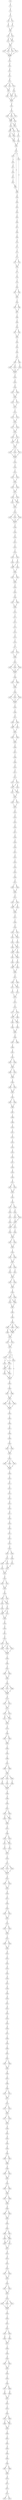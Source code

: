 strict digraph  {
	S0 -> S1 [ label = C ];
	S1 -> S2 [ label = G ];
	S2 -> S3 [ label = A ];
	S3 -> S4 [ label = C ];
	S3 -> S5 [ label = T ];
	S4 -> S6 [ label = A ];
	S5 -> S7 [ label = G ];
	S6 -> S8 [ label = G ];
	S7 -> S8 [ label = G ];
	S8 -> S9 [ label = A ];
	S8 -> S10 [ label = G ];
	S9 -> S11 [ label = C ];
	S9 -> S12 [ label = A ];
	S10 -> S11 [ label = C ];
	S11 -> S13 [ label = A ];
	S12 -> S13 [ label = A ];
	S13 -> S14 [ label = C ];
	S13 -> S15 [ label = T ];
	S13 -> S16 [ label = A ];
	S13 -> S17 [ label = G ];
	S14 -> S18 [ label = T ];
	S15 -> S18 [ label = T ];
	S16 -> S18 [ label = T ];
	S17 -> S18 [ label = T ];
	S18 -> S19 [ label = G ];
	S19 -> S20 [ label = G ];
	S20 -> S21 [ label = A ];
	S21 -> S22 [ label = A ];
	S22 -> S23 [ label = G ];
	S23 -> S24 [ label = C ];
	S23 -> S25 [ label = T ];
	S23 -> S26 [ label = A ];
	S24 -> S27 [ label = C ];
	S25 -> S28 [ label = A ];
	S26 -> S27 [ label = C ];
	S27 -> S29 [ label = A ];
	S27 -> S30 [ label = C ];
	S28 -> S30 [ label = C ];
	S28 -> S31 [ label = T ];
	S29 -> S32 [ label = T ];
	S30 -> S32 [ label = T ];
	S31 -> S32 [ label = T ];
	S32 -> S33 [ label = G ];
	S33 -> S34 [ label = C ];
	S34 -> S35 [ label = T ];
	S34 -> S36 [ label = A ];
	S34 -> S37 [ label = C ];
	S35 -> S38 [ label = T ];
	S36 -> S39 [ label = C ];
	S36 -> S38 [ label = T ];
	S37 -> S38 [ label = T ];
	S38 -> S40 [ label = G ];
	S38 -> S41 [ label = A ];
	S39 -> S41 [ label = A ];
	S40 -> S42 [ label = G ];
	S40 -> S43 [ label = A ];
	S41 -> S43 [ label = A ];
	S41 -> S44 [ label = C ];
	S42 -> S45 [ label = T ];
	S43 -> S45 [ label = T ];
	S43 -> S46 [ label = A ];
	S44 -> S47 [ label = C ];
	S45 -> S48 [ label = G ];
	S46 -> S48 [ label = G ];
	S47 -> S49 [ label = C ];
	S48 -> S50 [ label = G ];
	S49 -> S50 [ label = G ];
	S50 -> S51 [ label = A ];
	S51 -> S52 [ label = A ];
	S51 -> S53 [ label = A ];
	S51 -> S54 [ label = C ];
	S52 -> S55 [ label = G ];
	S53 -> S56 [ label = G ];
	S54 -> S56 [ label = G ];
	S55 -> S57 [ label = A ];
	S56 -> S58 [ label = A ];
	S57 -> S59 [ label = T ];
	S58 -> S60 [ label = T ];
	S59 -> S61 [ label = A ];
	S60 -> S62 [ label = T ];
	S61 -> S63 [ label = C ];
	S62 -> S64 [ label = A ];
	S63 -> S53 [ label = A ];
	S64 -> S65 [ label = C ];
	S65 -> S66 [ label = C ];
	S66 -> S67 [ label = C ];
	S67 -> S68 [ label = A ];
	S68 -> S69 [ label = C ];
	S69 -> S70 [ label = G ];
	S70 -> S71 [ label = A ];
	S71 -> S72 [ label = T ];
	S72 -> S73 [ label = G ];
	S73 -> S74 [ label = T ];
	S73 -> S75 [ label = C ];
	S74 -> S76 [ label = A ];
	S75 -> S76 [ label = A ];
	S76 -> S77 [ label = T ];
	S77 -> S78 [ label = C ];
	S78 -> S79 [ label = T ];
	S79 -> S80 [ label = T ];
	S80 -> S81 [ label = C ];
	S80 -> S82 [ label = T ];
	S81 -> S83 [ label = C ];
	S82 -> S83 [ label = C ];
	S83 -> S84 [ label = C ];
	S84 -> S85 [ label = C ];
	S84 -> S86 [ label = T ];
	S85 -> S87 [ label = T ];
	S86 -> S87 [ label = T ];
	S87 -> S88 [ label = T ];
	S88 -> S89 [ label = C ];
	S89 -> S90 [ label = A ];
	S90 -> S91 [ label = T ];
	S90 -> S92 [ label = A ];
	S91 -> S93 [ label = C ];
	S92 -> S93 [ label = C ];
	S93 -> S94 [ label = T ];
	S94 -> S95 [ label = A ];
	S95 -> S96 [ label = T ];
	S96 -> S97 [ label = C ];
	S97 -> S98 [ label = G ];
	S97 -> S99 [ label = A ];
	S98 -> S100 [ label = G ];
	S98 -> S101 [ label = A ];
	S99 -> S102 [ label = T ];
	S100 -> S103 [ label = G ];
	S101 -> S103 [ label = G ];
	S102 -> S103 [ label = G ];
	S103 -> S104 [ label = G ];
	S104 -> S105 [ label = A ];
	S105 -> S106 [ label = A ];
	S106 -> S107 [ label = A ];
	S106 -> S108 [ label = G ];
	S107 -> S109 [ label = G ];
	S108 -> S109 [ label = G ];
	S109 -> S110 [ label = T ];
	S109 -> S111 [ label = G ];
	S110 -> S112 [ label = C ];
	S111 -> S112 [ label = C ];
	S112 -> S113 [ label = C ];
	S113 -> S114 [ label = T ];
	S113 -> S115 [ label = C ];
	S114 -> S116 [ label = A ];
	S115 -> S116 [ label = A ];
	S116 -> S117 [ label = C ];
	S116 -> S118 [ label = T ];
	S117 -> S119 [ label = A ];
	S118 -> S119 [ label = A ];
	S119 -> S120 [ label = G ];
	S119 -> S121 [ label = A ];
	S120 -> S122 [ label = C ];
	S121 -> S122 [ label = C ];
	S121 -> S123 [ label = G ];
	S122 -> S124 [ label = A ];
	S123 -> S124 [ label = A ];
	S124 -> S125 [ label = A ];
	S124 -> S126 [ label = G ];
	S124 -> S127 [ label = C ];
	S125 -> S128 [ label = C ];
	S126 -> S128 [ label = C ];
	S127 -> S128 [ label = C ];
	S128 -> S129 [ label = T ];
	S129 -> S130 [ label = G ];
	S130 -> S131 [ label = C ];
	S131 -> S132 [ label = A ];
	S131 -> S133 [ label = G ];
	S132 -> S134 [ label = T ];
	S133 -> S134 [ label = T ];
	S134 -> S135 [ label = C ];
	S134 -> S136 [ label = A ];
	S135 -> S137 [ label = A ];
	S136 -> S137 [ label = A ];
	S137 -> S138 [ label = C ];
	S137 -> S139 [ label = T ];
	S138 -> S140 [ label = G ];
	S138 -> S141 [ label = A ];
	S139 -> S140 [ label = G ];
	S140 -> S142 [ label = G ];
	S141 -> S142 [ label = G ];
	S142 -> S143 [ label = A ];
	S143 -> S144 [ label = A ];
	S143 -> S145 [ label = C ];
	S143 -> S146 [ label = G ];
	S144 -> S147 [ label = G ];
	S145 -> S147 [ label = G ];
	S146 -> S147 [ label = G ];
	S147 -> S148 [ label = G ];
	S148 -> S149 [ label = C ];
	S149 -> S150 [ label = A ];
	S150 -> S151 [ label = G ];
	S151 -> S152 [ label = C ];
	S152 -> S153 [ label = T ];
	S153 -> S154 [ label = T ];
	S153 -> S155 [ label = G ];
	S154 -> S156 [ label = C ];
	S155 -> S157 [ label = G ];
	S156 -> S158 [ label = T ];
	S157 -> S159 [ label = C ];
	S157 -> S158 [ label = T ];
	S158 -> S160 [ label = T ];
	S159 -> S160 [ label = T ];
	S160 -> S161 [ label = T ];
	S160 -> S162 [ label = G ];
	S161 -> S163 [ label = G ];
	S162 -> S163 [ label = G ];
	S163 -> S164 [ label = G ];
	S164 -> S165 [ label = A ];
	S165 -> S166 [ label = A ];
	S166 -> S167 [ label = A ];
	S166 -> S168 [ label = G ];
	S167 -> S169 [ label = G ];
	S168 -> S169 [ label = G ];
	S169 -> S170 [ label = C ];
	S170 -> S171 [ label = T ];
	S171 -> S172 [ label = G ];
	S172 -> S173 [ label = T ];
	S173 -> S174 [ label = G ];
	S174 -> S175 [ label = G ];
	S175 -> S176 [ label = T ];
	S176 -> S177 [ label = G ];
	S177 -> S178 [ label = C ];
	S177 -> S179 [ label = T ];
	S178 -> S180 [ label = T ];
	S179 -> S180 [ label = T ];
	S180 -> S181 [ label = C ];
	S181 -> S182 [ label = A ];
	S181 -> S183 [ label = G ];
	S181 -> S184 [ label = T ];
	S182 -> S185 [ label = G ];
	S183 -> S185 [ label = G ];
	S184 -> S185 [ label = G ];
	S185 -> S186 [ label = T ];
	S186 -> S187 [ label = C ];
	S186 -> S188 [ label = G ];
	S187 -> S189 [ label = A ];
	S188 -> S189 [ label = A ];
	S189 -> S190 [ label = C ];
	S190 -> S191 [ label = C ];
	S190 -> S192 [ label = G ];
	S190 -> S193 [ label = T ];
	S191 -> S194 [ label = T ];
	S192 -> S194 [ label = T ];
	S193 -> S194 [ label = T ];
	S194 -> S195 [ label = C ];
	S195 -> S196 [ label = C ];
	S196 -> S197 [ label = A ];
	S197 -> S198 [ label = A ];
	S197 -> S199 [ label = G ];
	S198 -> S200 [ label = T ];
	S199 -> S200 [ label = T ];
	S199 -> S201 [ label = C ];
	S200 -> S202 [ label = T ];
	S201 -> S202 [ label = T ];
	S202 -> S203 [ label = A ];
	S202 -> S204 [ label = T ];
	S203 -> S205 [ label = T ];
	S204 -> S205 [ label = T ];
	S205 -> S206 [ label = G ];
	S206 -> S207 [ label = A ];
	S207 -> S208 [ label = T ];
	S208 -> S209 [ label = G ];
	S209 -> S210 [ label = A ];
	S210 -> S211 [ label = G ];
	S211 -> S212 [ label = A ];
	S212 -> S213 [ label = T ];
	S212 -> S214 [ label = A ];
	S213 -> S215 [ label = G ];
	S214 -> S216 [ label = A ];
	S214 -> S215 [ label = G ];
	S215 -> S217 [ label = A ];
	S215 -> S218 [ label = C ];
	S216 -> S218 [ label = C ];
	S217 -> S219 [ label = A ];
	S218 -> S219 [ label = A ];
	S219 -> S220 [ label = G ];
	S219 -> S221 [ label = A ];
	S220 -> S222 [ label = C ];
	S221 -> S222 [ label = C ];
	S222 -> S223 [ label = A ];
	S223 -> S224 [ label = G ];
	S224 -> S225 [ label = T ];
	S225 -> S226 [ label = G ];
	S226 -> S227 [ label = G ];
	S227 -> S228 [ label = A ];
	S228 -> S229 [ label = A ];
	S229 -> S230 [ label = A ];
	S230 -> S231 [ label = T ];
	S231 -> S232 [ label = A ];
	S232 -> S233 [ label = C ];
	S233 -> S234 [ label = T ];
	S234 -> S235 [ label = G ];
	S235 -> S236 [ label = T ];
	S236 -> S237 [ label = G ];
	S237 -> S238 [ label = C ];
	S237 -> S239 [ label = A ];
	S238 -> S240 [ label = A ];
	S239 -> S240 [ label = A ];
	S240 -> S241 [ label = A ];
	S241 -> S242 [ label = T ];
	S241 -> S243 [ label = C ];
	S242 -> S244 [ label = C ];
	S243 -> S245 [ label = A ];
	S243 -> S244 [ label = C ];
	S244 -> S246 [ label = A ];
	S245 -> S246 [ label = A ];
	S246 -> S247 [ label = A ];
	S247 -> S248 [ label = T ];
	S248 -> S249 [ label = G ];
	S249 -> S250 [ label = A ];
	S249 -> S251 [ label = G ];
	S250 -> S252 [ label = G ];
	S250 -> S253 [ label = A ];
	S251 -> S253 [ label = A ];
	S252 -> S254 [ label = T ];
	S253 -> S255 [ label = C ];
	S254 -> S256 [ label = T ];
	S254 -> S257 [ label = A ];
	S255 -> S257 [ label = A ];
	S256 -> S258 [ label = C ];
	S257 -> S258 [ label = C ];
	S257 -> S259 [ label = T ];
	S258 -> S260 [ label = G ];
	S258 -> S261 [ label = C ];
	S259 -> S260 [ label = G ];
	S260 -> S262 [ label = G ];
	S261 -> S263 [ label = A ];
	S262 -> S264 [ label = G ];
	S262 -> S265 [ label = A ];
	S263 -> S265 [ label = A ];
	S264 -> S266 [ label = G ];
	S265 -> S266 [ label = G ];
	S266 -> S267 [ label = G ];
	S267 -> S268 [ label = G ];
	S267 -> S269 [ label = A ];
	S268 -> S270 [ label = A ];
	S268 -> S271 [ label = T ];
	S269 -> S270 [ label = A ];
	S270 -> S272 [ label = A ];
	S271 -> S273 [ label = C ];
	S272 -> S274 [ label = T ];
	S273 -> S274 [ label = T ];
	S274 -> S275 [ label = T ];
	S275 -> S276 [ label = C ];
	S276 -> S277 [ label = C ];
	S276 -> S278 [ label = T ];
	S277 -> S279 [ label = C ];
	S278 -> S279 [ label = C ];
	S278 -> S280 [ label = T ];
	S279 -> S281 [ label = T ];
	S279 -> S282 [ label = A ];
	S280 -> S281 [ label = T ];
	S281 -> S283 [ label = C ];
	S282 -> S284 [ label = G ];
	S283 -> S285 [ label = A ];
	S284 -> S285 [ label = A ];
	S285 -> S286 [ label = G ];
	S286 -> S287 [ label = C ];
	S286 -> S288 [ label = A ];
	S287 -> S289 [ label = A ];
	S289 -> S291 [ label = A ];
	S291 -> S292 [ label = G ];
	S292 -> S293 [ label = T ];
	S292 -> S294 [ label = C ];
	S293 -> S295 [ label = C ];
	S294 -> S295 [ label = C ];
	S295 -> S296 [ label = C ];
	S295 -> S297 [ label = A ];
	S296 -> S298 [ label = T ];
	S297 -> S298 [ label = T ];
	S298 -> S299 [ label = G ];
	S299 -> S300 [ label = C ];
	S299 -> S301 [ label = T ];
	S300 -> S302 [ label = A ];
	S301 -> S302 [ label = A ];
	S302 -> S303 [ label = T ];
	S303 -> S304 [ label = C ];
	S303 -> S305 [ label = T ];
	S304 -> S306 [ label = T ];
	S305 -> S306 [ label = T ];
	S306 -> S307 [ label = T ];
	S307 -> S308 [ label = C ];
	S308 -> S309 [ label = C ];
	S309 -> S310 [ label = C ];
	S310 -> S311 [ label = C ];
	S311 -> S312 [ label = T ];
	S312 -> S313 [ label = C ];
	S313 -> S314 [ label = C ];
	S314 -> S315 [ label = A ];
	S315 -> S316 [ label = T ];
	S316 -> S317 [ label = C ];
	S317 -> S318 [ label = T ];
	S318 -> S319 [ label = A ];
	S319 -> S320 [ label = C ];
	S320 -> S321 [ label = A ];
	S321 -> S322 [ label = G ];
	S321 -> S323 [ label = A ];
	S322 -> S324 [ label = A ];
	S323 -> S324 [ label = A ];
	S324 -> S325 [ label = A ];
	S325 -> S326 [ label = A ];
	S326 -> S327 [ label = C ];
	S326 -> S328 [ label = T ];
	S327 -> S329 [ label = T ];
	S328 -> S330 [ label = A ];
	S329 -> S331 [ label = C ];
	S330 -> S332 [ label = A ];
	S330 -> S333 [ label = G ];
	S331 -> S334 [ label = T ];
	S332 -> S335 [ label = C ];
	S333 -> S335 [ label = C ];
	S334 -> S336 [ label = G ];
	S335 -> S336 [ label = G ];
	S335 -> S337 [ label = A ];
	S336 -> S338 [ label = T ];
	S337 -> S339 [ label = C ];
	S338 -> S340 [ label = G ];
	S339 -> S340 [ label = G ];
	S340 -> S341 [ label = A ];
	S340 -> S342 [ label = G ];
	S341 -> S343 [ label = T ];
	S342 -> S343 [ label = T ];
	S343 -> S344 [ label = C ];
	S344 -> S345 [ label = T ];
	S344 -> S346 [ label = A ];
	S345 -> S347 [ label = C ];
	S346 -> S347 [ label = C ];
	S347 -> S348 [ label = T ];
	S347 -> S349 [ label = C ];
	S348 -> S350 [ label = G ];
	S349 -> S351 [ label = C ];
	S350 -> S352 [ label = A ];
	S351 -> S352 [ label = A ];
	S352 -> S353 [ label = A ];
	S352 -> S354 [ label = G ];
	S353 -> S355 [ label = T ];
	S354 -> S355 [ label = T ];
	S355 -> S356 [ label = G ];
	S356 -> S357 [ label = C ];
	S356 -> S358 [ label = T ];
	S357 -> S359 [ label = A ];
	S357 -> S360 [ label = G ];
	S358 -> S360 [ label = G ];
	S359 -> S361 [ label = T ];
	S360 -> S361 [ label = T ];
	S361 -> S362 [ label = T ];
	S362 -> S363 [ label = G ];
	S363 -> S364 [ label = A ];
	S364 -> S365 [ label = G ];
	S364 -> S366 [ label = C ];
	S364 -> S367 [ label = A ];
	S365 -> S368 [ label = A ];
	S365 -> S369 [ label = G ];
	S366 -> S368 [ label = A ];
	S367 -> S368 [ label = A ];
	S368 -> S370 [ label = A ];
	S369 -> S370 [ label = A ];
	S370 -> S371 [ label = C ];
	S370 -> S372 [ label = T ];
	S371 -> S373 [ label = G ];
	S372 -> S373 [ label = G ];
	S373 -> S374 [ label = A ];
	S374 -> S375 [ label = A ];
	S374 -> S376 [ label = G ];
	S374 -> S377 [ label = C ];
	S375 -> S378 [ label = G ];
	S375 -> S379 [ label = A ];
	S376 -> S380 [ label = A ];
	S377 -> S379 [ label = A ];
	S378 -> S381 [ label = A ];
	S379 -> S381 [ label = A ];
	S379 -> S382 [ label = G ];
	S380 -> S383 [ label = A ];
	S381 -> S384 [ label = C ];
	S381 -> S385 [ label = A ];
	S382 -> S384 [ label = C ];
	S383 -> S386 [ label = C ];
	S384 -> S380 [ label = A ];
	S385 -> S380 [ label = A ];
	S386 -> S387 [ label = A ];
	S386 -> S388 [ label = T ];
	S387 -> S389 [ label = A ];
	S388 -> S389 [ label = A ];
	S389 -> S390 [ label = G ];
	S389 -> S391 [ label = C ];
	S389 -> S392 [ label = A ];
	S390 -> S393 [ label = C ];
	S391 -> S393 [ label = C ];
	S392 -> S393 [ label = C ];
	S393 -> S394 [ label = T ];
	S394 -> S395 [ label = C ];
	S395 -> S396 [ label = T ];
	S396 -> S397 [ label = G ];
	S397 -> S398 [ label = G ];
	S398 -> S399 [ label = T ];
	S399 -> S400 [ label = G ];
	S400 -> S401 [ label = T ];
	S400 -> S402 [ label = C ];
	S401 -> S403 [ label = C ];
	S402 -> S403 [ label = C ];
	S403 -> S404 [ label = C ];
	S404 -> S405 [ label = A ];
	S404 -> S406 [ label = G ];
	S404 -> S407 [ label = C ];
	S405 -> S408 [ label = A ];
	S406 -> S408 [ label = A ];
	S407 -> S408 [ label = A ];
	S408 -> S409 [ label = C ];
	S409 -> S410 [ label = C ];
	S410 -> S411 [ label = A ];
	S411 -> S412 [ label = C ];
	S412 -> S413 [ label = A ];
	S413 -> S414 [ label = G ];
	S414 -> S415 [ label = A ];
	S415 -> S416 [ label = G ];
	S416 -> S417 [ label = A ];
	S417 -> S418 [ label = A ];
	S418 -> S419 [ label = C ];
	S419 -> S420 [ label = A ];
	S420 -> S421 [ label = T ];
	S421 -> S422 [ label = G ];
	S422 -> S423 [ label = G ];
	S423 -> S424 [ label = A ];
	S424 -> S425 [ label = C ];
	S424 -> S426 [ label = T ];
	S425 -> S427 [ label = A ];
	S426 -> S428 [ label = G ];
	S427 -> S429 [ label = A ];
	S427 -> S430 [ label = G ];
	S428 -> S431 [ label = C ];
	S429 -> S432 [ label = G ];
	S430 -> S433 [ label = C ];
	S431 -> S432 [ label = G ];
	S432 -> S434 [ label = G ];
	S433 -> S434 [ label = G ];
	S434 -> S435 [ label = A ];
	S435 -> S436 [ label = C ];
	S435 -> S437 [ label = T ];
	S436 -> S438 [ label = G ];
	S437 -> S438 [ label = G ];
	S438 -> S439 [ label = G ];
	S439 -> S440 [ label = A ];
	S439 -> S441 [ label = G ];
	S440 -> S442 [ label = C ];
	S440 -> S443 [ label = A ];
	S441 -> S443 [ label = A ];
	S442 -> S444 [ label = T ];
	S443 -> S445 [ label = A ];
	S444 -> S446 [ label = G ];
	S445 -> S447 [ label = A ];
	S445 -> S446 [ label = G ];
	S446 -> S448 [ label = T ];
	S447 -> S448 [ label = T ];
	S448 -> S449 [ label = G ];
	S449 -> S450 [ label = G ];
	S450 -> S451 [ label = A ];
	S451 -> S452 [ label = G ];
	S452 -> S453 [ label = T ];
	S452 -> S454 [ label = C ];
	S453 -> S455 [ label = T ];
	S454 -> S456 [ label = A ];
	S454 -> S455 [ label = T ];
	S454 -> S457 [ label = C ];
	S455 -> S458 [ label = T ];
	S456 -> S458 [ label = T ];
	S457 -> S458 [ label = T ];
	S458 -> S459 [ label = C ];
	S459 -> S460 [ label = T ];
	S460 -> S461 [ label = G ];
	S461 -> S462 [ label = T ];
	S461 -> S463 [ label = C ];
	S462 -> S464 [ label = G ];
	S463 -> S464 [ label = G ];
	S464 -> S465 [ label = C ];
	S465 -> S466 [ label = T ];
	S465 -> S467 [ label = A ];
	S465 -> S468 [ label = C ];
	S466 -> S469 [ label = G ];
	S467 -> S469 [ label = G ];
	S468 -> S469 [ label = G ];
	S469 -> S470 [ label = A ];
	S470 -> S471 [ label = C ];
	S470 -> S472 [ label = T ];
	S471 -> S473 [ label = A ];
	S472 -> S473 [ label = A ];
	S473 -> S474 [ label = C ];
	S473 -> S475 [ label = T ];
	S474 -> S476 [ label = C ];
	S474 -> S477 [ label = A ];
	S475 -> S476 [ label = C ];
	S476 -> S478 [ label = A ];
	S477 -> S478 [ label = A ];
	S478 -> S479 [ label = G ];
	S479 -> S480 [ label = A ];
	S480 -> S481 [ label = A ];
	S480 -> S482 [ label = G ];
	S481 -> S483 [ label = T ];
	S482 -> S483 [ label = T ];
	S483 -> S484 [ label = T ];
	S484 -> S485 [ label = T ];
	S485 -> S486 [ label = C ];
	S486 -> S487 [ label = C ];
	S487 -> S488 [ label = G ];
	S487 -> S489 [ label = T ];
	S488 -> S490 [ label = C ];
	S489 -> S490 [ label = C ];
	S490 -> S491 [ label = A ];
	S490 -> S492 [ label = T ];
	S490 -> S493 [ label = C ];
	S491 -> S494 [ label = A ];
	S492 -> S495 [ label = C ];
	S493 -> S496 [ label = T ];
	S494 -> S497 [ label = T ];
	S495 -> S497 [ label = T ];
	S496 -> S497 [ label = T ];
	S497 -> S498 [ label = G ];
	S498 -> S499 [ label = G ];
	S499 -> S500 [ label = T ];
	S500 -> S501 [ label = T ];
	S501 -> S502 [ label = T ];
	S501 -> S503 [ label = C ];
	S502 -> S504 [ label = T ];
	S502 -> S505 [ label = C ];
	S503 -> S505 [ label = C ];
	S504 -> S506 [ label = T ];
	S505 -> S506 [ label = T ];
	S506 -> S507 [ label = G ];
	S507 -> S508 [ label = G ];
	S508 -> S509 [ label = C ];
	S508 -> S510 [ label = G ];
	S509 -> S511 [ label = C ];
	S509 -> S512 [ label = T ];
	S510 -> S512 [ label = T ];
	S511 -> S513 [ label = C ];
	S512 -> S514 [ label = T ];
	S513 -> S515 [ label = T ];
	S514 -> S515 [ label = T ];
	S515 -> S516 [ label = C ];
	S516 -> S517 [ label = C ];
	S517 -> S518 [ label = T ];
	S517 -> S519 [ label = C ];
	S517 -> S520 [ label = A ];
	S518 -> S521 [ label = T ];
	S519 -> S521 [ label = T ];
	S520 -> S521 [ label = T ];
	S521 -> S522 [ label = G ];
	S522 -> S523 [ label = T ];
	S522 -> S524 [ label = C ];
	S523 -> S525 [ label = C ];
	S524 -> S525 [ label = C ];
	S525 -> S526 [ label = A ];
	S526 -> S527 [ label = C ];
	S527 -> S528 [ label = T ];
	S528 -> S529 [ label = T ];
	S529 -> S530 [ label = T ];
	S529 -> S531 [ label = C ];
	S530 -> S532 [ label = C ];
	S531 -> S532 [ label = C ];
	S532 -> S533 [ label = C ];
	S533 -> S534 [ label = T ];
	S533 -> S535 [ label = A ];
	S534 -> S536 [ label = T ];
	S535 -> S536 [ label = T ];
	S536 -> S537 [ label = T ];
	S537 -> S538 [ label = T ];
	S537 -> S539 [ label = C ];
	S538 -> S540 [ label = A ];
	S539 -> S540 [ label = A ];
	S540 -> S541 [ label = A ];
	S541 -> S542 [ label = C ];
	S542 -> S543 [ label = T ];
	S543 -> S544 [ label = A ];
	S544 -> S545 [ label = T ];
	S545 -> S546 [ label = A ];
	S546 -> S547 [ label = A ];
	S547 -> S548 [ label = A ];
	S548 -> S549 [ label = A ];
	S549 -> S550 [ label = A ];
	S550 -> S551 [ label = C ];
	S551 -> S552 [ label = A ];
	S552 -> S553 [ label = A ];
	S553 -> S554 [ label = G ];
	S554 -> S555 [ label = A ];
	S555 -> S556 [ label = A ];
	S556 -> S557 [ label = T ];
	S557 -> S558 [ label = T ];
	S558 -> S559 [ label = A ];
	S559 -> S560 [ label = T ];
	S560 -> S561 [ label = T ];
	S561 -> S562 [ label = T ];
	S562 -> S563 [ label = C ];
	S562 -> S564 [ label = T ];
	S563 -> S565 [ label = A ];
	S564 -> S565 [ label = A ];
	S565 -> S566 [ label = A ];
	S566 -> S567 [ label = C ];
	S567 -> S568 [ label = T ];
	S568 -> S569 [ label = G ];
	S569 -> S570 [ label = C ];
	S569 -> S571 [ label = T ];
	S570 -> S572 [ label = A ];
	S571 -> S572 [ label = A ];
	S572 -> S573 [ label = C ];
	S573 -> S574 [ label = T ];
	S573 -> S575 [ label = C ];
	S574 -> S576 [ label = A ];
	S575 -> S576 [ label = A ];
	S576 -> S577 [ label = C ];
	S576 -> S578 [ label = A ];
	S577 -> S579 [ label = C ];
	S578 -> S579 [ label = C ];
	S579 -> S580 [ label = A ];
	S580 -> S581 [ label = A ];
	S581 -> S582 [ label = A ];
	S582 -> S583 [ label = G ];
	S583 -> S584 [ label = G ];
	S584 -> S585 [ label = A ];
	S585 -> S586 [ label = T ];
	S585 -> S587 [ label = A ];
	S586 -> S588 [ label = C ];
	S587 -> S588 [ label = C ];
	S588 -> S589 [ label = A ];
	S589 -> S590 [ label = G ];
	S589 -> S591 [ label = A ];
	S590 -> S592 [ label = A ];
	S591 -> S592 [ label = A ];
	S592 -> S593 [ label = G ];
	S593 -> S594 [ label = G ];
	S593 -> S595 [ label = C ];
	S594 -> S596 [ label = A ];
	S595 -> S596 [ label = A ];
	S596 -> S597 [ label = G ];
	S596 -> S598 [ label = C ];
	S597 -> S599 [ label = A ];
	S598 -> S599 [ label = A ];
	S599 -> S600 [ label = A ];
	S600 -> S601 [ label = A ];
	S600 -> S602 [ label = C ];
	S601 -> S603 [ label = C ];
	S602 -> S603 [ label = C ];
	S603 -> S604 [ label = T ];
	S604 -> S605 [ label = T ];
	S605 -> S606 [ label = T ];
	S605 -> S607 [ label = A ];
	S606 -> S608 [ label = T ];
	S606 -> S609 [ label = C ];
	S607 -> S608 [ label = T ];
	S608 -> S610 [ label = A ];
	S608 -> S611 [ label = G ];
	S609 -> S610 [ label = A ];
	S610 -> S612 [ label = T ];
	S611 -> S612 [ label = T ];
	S612 -> S613 [ label = G ];
	S613 -> S614 [ label = G ];
	S614 -> S615 [ label = T ];
	S615 -> S616 [ label = G ];
	S616 -> S617 [ label = C ];
	S616 -> S618 [ label = T ];
	S617 -> S619 [ label = G ];
	S618 -> S619 [ label = G ];
	S619 -> S620 [ label = C ];
	S620 -> S621 [ label = A ];
	S620 -> S622 [ label = T ];
	S621 -> S623 [ label = A ];
	S622 -> S623 [ label = A ];
	S623 -> S624 [ label = C ];
	S624 -> S625 [ label = T ];
	S624 -> S626 [ label = A ];
	S624 -> S627 [ label = G ];
	S625 -> S628 [ label = T ];
	S626 -> S628 [ label = T ];
	S627 -> S628 [ label = T ];
	S628 -> S629 [ label = C ];
	S629 -> S630 [ label = T ];
	S630 -> S631 [ label = T ];
	S631 -> S632 [ label = A ];
	S632 -> S633 [ label = C ];
	S632 -> S634 [ label = T ];
	S633 -> S635 [ label = A ];
	S634 -> S636 [ label = G ];
	S635 -> S637 [ label = A ];
	S636 -> S637 [ label = A ];
	S637 -> S638 [ label = C ];
	S638 -> S639 [ label = T ];
	S639 -> S640 [ label = A ];
	S640 -> S641 [ label = C ];
	S640 -> S642 [ label = T ];
	S641 -> S643 [ label = G ];
	S642 -> S643 [ label = G ];
	S643 -> S644 [ label = A ];
	S644 -> S645 [ label = C ];
	S645 -> S646 [ label = C ];
	S646 -> S647 [ label = G ];
	S646 -> S648 [ label = A ];
	S647 -> S649 [ label = G ];
	S648 -> S650 [ label = A ];
	S649 -> S651 [ label = G ];
	S650 -> S651 [ label = G ];
	S651 -> S652 [ label = A ];
	S652 -> S653 [ label = C ];
	S653 -> S654 [ label = C ];
	S654 -> S655 [ label = A ];
	S654 -> S656 [ label = G ];
	S655 -> S657 [ label = C ];
	S655 -> S658 [ label = T ];
	S656 -> S657 [ label = C ];
	S657 -> S659 [ label = A ];
	S658 -> S659 [ label = A ];
	S659 -> S660 [ label = C ];
	S660 -> S661 [ label = C ];
	S661 -> S662 [ label = T ];
	S662 -> S663 [ label = G ];
	S663 -> S664 [ label = G ];
	S664 -> S665 [ label = G ];
	S665 -> S666 [ label = T ];
	S666 -> S667 [ label = G ];
	S666 -> S668 [ label = A ];
	S667 -> S669 [ label = T ];
	S668 -> S669 [ label = T ];
	S669 -> S670 [ label = A ];
	S670 -> S671 [ label = T ];
	S671 -> S672 [ label = T ];
	S672 -> S673 [ label = G ];
	S673 -> S674 [ label = C ];
	S673 -> S675 [ label = T ];
}
